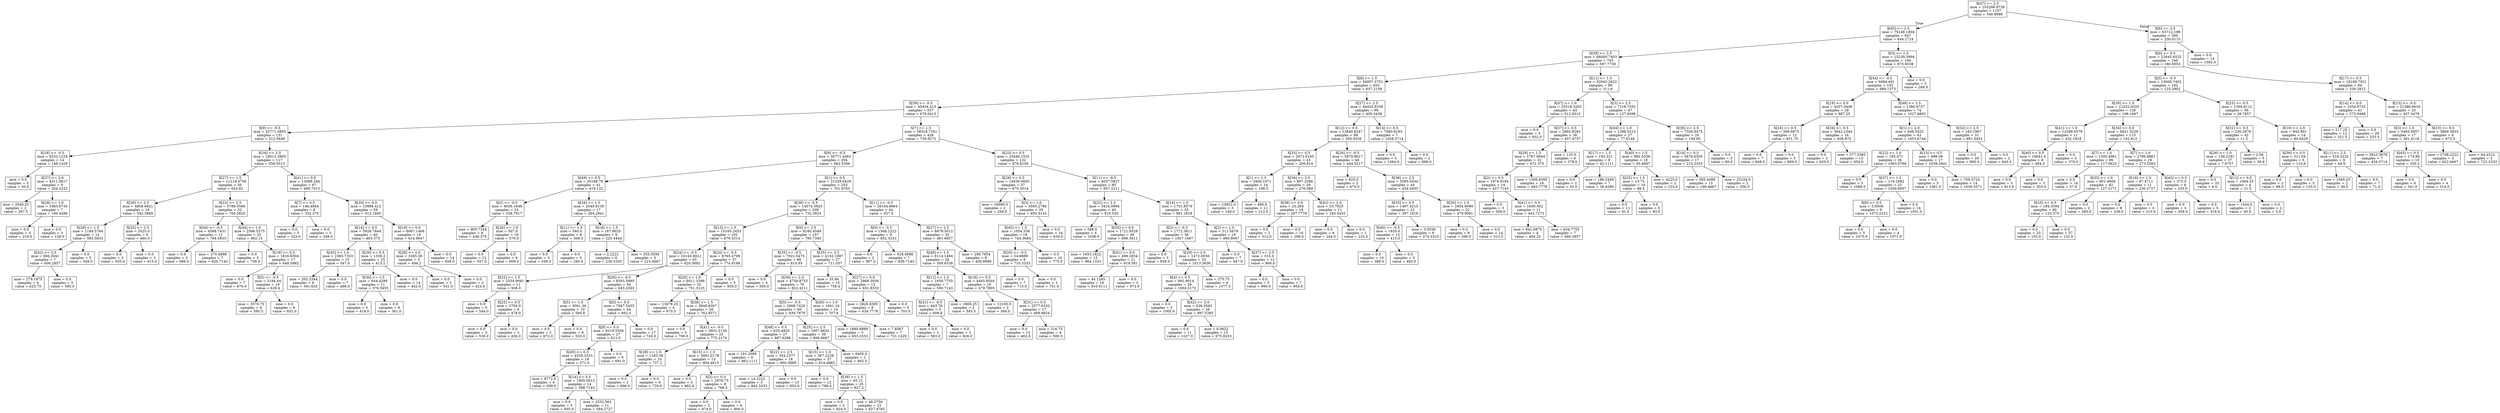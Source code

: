 digraph Tree {
node [shape=box] ;
0 [label="X[47] <= 2.5\nmse = 103286.9726\nsamples = 1107\nvalue = 546.8988"] ;
1 [label="X[45] <= 2.5\nmse = 75148.1804\nsamples = 847\nvalue = 644.1724"] ;
0 -> 1 [labeldistance=2.5, labelangle=45, headlabel="True"] ;
2 [label="X[39] <= 2.5\nmse = 66000.7403\nsamples = 743\nvalue = 597.7739"] ;
1 -> 2 ;
3 [label="X[8] <= 1.5\nmse = 54957.5751\nsamples = 653\nvalue = 637.2159"] ;
2 -> 3 ;
4 [label="X[39] <= -0.5\nmse = 45434.413\nsamples = 557\nvalue = 678.0413"] ;
3 -> 4 ;
5 [label="X[9] <= -0.5\nmse = 32771.0855\nsamples = 131\nvalue = 512.5649"] ;
4 -> 5 ;
6 [label="X[18] <= -0.5\nmse = 8232.1224\nsamples = 14\nvalue = 149.1429"] ;
5 -> 6 ;
7 [label="mse = 0.0\nsamples = 5\nvalue = 50.0"] ;
6 -> 7 ;
8 [label="X[37] <= 2.0\nmse = 4311.0617\nsamples = 9\nvalue = 204.2222"] ;
6 -> 8 ;
9 [label="mse = 3540.25\nsamples = 2\nvalue = 287.5"] ;
8 -> 9 ;
10 [label="X[28] <= 1.0\nmse = 1983.6735\nsamples = 7\nvalue = 180.4286"] ;
8 -> 10 ;
11 [label="mse = 0.0\nsamples = 4\nvalue = 219.0"] ;
10 -> 11 ;
12 [label="mse = 0.0\nsamples = 3\nvalue = 129.0"] ;
10 -> 12 ;
13 [label="X[16] <= 2.5\nmse = 18012.3905\nsamples = 117\nvalue = 556.0513"] ;
5 -> 13 ;
14 [label="X[27] <= 1.5\nmse = 11218.4756\nsamples = 50\nvalue = 643.62"] ;
13 -> 14 ;
15 [label="X[29] <= 2.5\nmse = 4858.6821\nsamples = 18\nvalue = 542.3889"] ;
14 -> 15 ;
16 [label="X[28] <= 1.5\nmse = 1184.5764\nsamples = 12\nvalue = 583.5833"] ;
15 -> 16 ;
17 [label="X[42] <= 2.5\nmse = 566.2041\nsamples = 7\nvalue = 608.2857"] ;
16 -> 17 ;
18 [label="mse = 279.1875\nsamples = 4\nvalue = 625.75"] ;
17 -> 18 ;
19 [label="mse = 0.0\nsamples = 3\nvalue = 585.0"] ;
17 -> 19 ;
20 [label="mse = 0.0\nsamples = 5\nvalue = 549.0"] ;
16 -> 20 ;
21 [label="X[35] <= 2.5\nmse = 2025.0\nsamples = 6\nvalue = 460.0"] ;
15 -> 21 ;
22 [label="mse = 0.0\nsamples = 3\nvalue = 505.0"] ;
21 -> 22 ;
23 [label="mse = 0.0\nsamples = 3\nvalue = 415.0"] ;
21 -> 23 ;
24 [label="X[22] <= 2.5\nmse = 5789.0586\nsamples = 32\nvalue = 700.5625"] ;
14 -> 24 ;
25 [label="X[44] <= -0.5\nmse = 4568.7431\nsamples = 12\nvalue = 764.5833"] ;
24 -> 25 ;
26 [label="mse = 0.0\nsamples = 5\nvalue = 686.0"] ;
25 -> 26 ;
27 [label="mse = 270.4898\nsamples = 7\nvalue = 820.7143"] ;
25 -> 27 ;
28 [label="X[44] <= 1.0\nmse = 2586.5275\nsamples = 20\nvalue = 662.15"] ;
24 -> 28 ;
29 [label="mse = 0.0\nsamples = 3\nvalue = 739.0"] ;
28 -> 29 ;
30 [label="X[18] <= 0.5\nmse = 1816.8304\nsamples = 17\nvalue = 648.5882"] ;
28 -> 30 ;
31 [label="mse = 0.0\nsamples = 7\nvalue = 676.0"] ;
30 -> 31 ;
32 [label="X[5] <= -0.5\nmse = 2194.44\nsamples = 10\nvalue = 629.4"] ;
30 -> 32 ;
33 [label="mse = 3570.75\nsamples = 4\nvalue = 595.5"] ;
32 -> 33 ;
34 [label="mse = 0.0\nsamples = 6\nvalue = 652.0"] ;
32 -> 34 ;
35 [label="X[41] <= 0.0\nmse = 13089.284\nsamples = 67\nvalue = 490.7015"] ;
13 -> 35 ;
36 [label="X[7] <= 0.5\nmse = 146.4844\nsamples = 8\nvalue = 332.375"] ;
35 -> 36 ;
37 [label="mse = 0.0\nsamples = 5\nvalue = 323.0"] ;
36 -> 37 ;
38 [label="mse = 0.0\nsamples = 3\nvalue = 348.0"] ;
36 -> 38 ;
39 [label="X[20] <= 0.0\nmse = 10984.412\nsamples = 59\nvalue = 512.1695"] ;
35 -> 39 ;
40 [label="X[14] <= 0.5\nmse = 5926.7844\nsamples = 40\nvalue = 463.375"] ;
39 -> 40 ;
41 [label="X[45] <= 1.0\nmse = 2383.7333\nsamples = 15\nvalue = 547.0"] ;
40 -> 41 ;
42 [label="mse = 202.2344\nsamples = 8\nvalue = 591.625"] ;
41 -> 42 ;
43 [label="mse = 0.0\nsamples = 7\nvalue = 496.0"] ;
41 -> 43 ;
44 [label="X[26] <= 0.5\nmse = 1339.2\nsamples = 25\nvalue = 413.2"] ;
40 -> 44 ;
45 [label="X[30] <= 1.5\nmse = 644.4298\nsamples = 11\nvalue = 376.5455"] ;
44 -> 45 ;
46 [label="mse = 0.0\nsamples = 3\nvalue = 418.0"] ;
45 -> 46 ;
47 [label="mse = 0.0\nsamples = 8\nvalue = 361.0"] ;
45 -> 47 ;
48 [label="mse = 0.0\nsamples = 14\nvalue = 442.0"] ;
44 -> 48 ;
49 [label="X[19] <= 0.0\nmse = 6067.1468\nsamples = 19\nvalue = 614.8947"] ;
39 -> 49 ;
50 [label="X[28] <= 1.0\nmse = 3285.36\nsamples = 5\nvalue = 494.2"] ;
49 -> 50 ;
51 [label="mse = 0.0\nsamples = 3\nvalue = 541.0"] ;
50 -> 51 ;
52 [label="mse = 0.0\nsamples = 2\nvalue = 424.0"] ;
50 -> 52 ;
53 [label="mse = 0.0\nsamples = 14\nvalue = 658.0"] ;
49 -> 53 ;
54 [label="X[7] <= 1.5\nmse = 38318.7341\nsamples = 426\nvalue = 728.9272"] ;
4 -> 54 ;
55 [label="X[9] <= -0.5\nmse = 30771.4463\nsamples = 294\nvalue = 662.5306"] ;
54 -> 55 ;
56 [label="X[49] <= 0.5\nmse = 20188.79\nsamples = 41\nvalue = 419.122"] ;
55 -> 56 ;
57 [label="X[2] <= -0.5\nmse = 4036.1649\nsamples = 24\nvalue = 528.7917"] ;
56 -> 57 ;
58 [label="mse = 905.7344\nsamples = 8\nvalue = 446.375"] ;
57 -> 58 ;
59 [label="X[26] <= 1.0\nmse = 507.0\nsamples = 16\nvalue = 570.0"] ;
57 -> 59 ;
60 [label="mse = 0.0\nsamples = 12\nvalue = 557.0"] ;
59 -> 60 ;
61 [label="mse = 0.0\nsamples = 4\nvalue = 609.0"] ;
59 -> 61 ;
62 [label="X[34] <= 1.5\nmse = 2040.9135\nsamples = 17\nvalue = 264.2941"] ;
56 -> 62 ;
63 [label="X[11] <= 1.5\nmse = 540.0\nsamples = 8\nvalue = 308.0"] ;
62 -> 63 ;
64 [label="mse = 0.0\nsamples = 3\nvalue = 338.0"] ;
63 -> 64 ;
65 [label="mse = 0.0\nsamples = 5\nvalue = 290.0"] ;
63 -> 65 ;
66 [label="X[18] <= 1.5\nmse = 167.8025\nsamples = 9\nvalue = 225.4444"] ;
62 -> 66 ;
67 [label="mse = 2.2222\nsamples = 6\nvalue = 230.3333"] ;
66 -> 67 ;
68 [label="mse = 355.5556\nsamples = 3\nvalue = 215.6667"] ;
66 -> 68 ;
69 [label="X[1] <= 0.5\nmse = 21329.0429\nsamples = 253\nvalue = 701.9763"] ;
55 -> 69 ;
70 [label="X[36] <= -0.5\nmse = 14574.5925\nsamples = 209\nvalue = 732.3923"] ;
69 -> 70 ;
71 [label="X[13] <= 1.5\nmse = 15165.2453\nsamples = 102\nvalue = 676.4314"] ;
70 -> 71 ;
72 [label="X[24] <= -0.5\nmse = 10143.8021\nsamples = 65\nvalue = 620.3692"] ;
71 -> 72 ;
73 [label="X[22] <= 1.5\nmse = 2554.9091\nsamples = 11\nvalue = 508.0"] ;
72 -> 73 ;
74 [label="mse = 0.0\nsamples = 5\nvalue = 544.0"] ;
73 -> 74 ;
75 [label="X[23] <= 0.5\nmse = 2704.0\nsamples = 6\nvalue = 478.0"] ;
73 -> 75 ;
76 [label="mse = 0.0\nsamples = 3\nvalue = 530.0"] ;
75 -> 76 ;
77 [label="mse = 0.0\nsamples = 3\nvalue = 426.0"] ;
75 -> 77 ;
78 [label="X[26] <= -0.5\nmse = 8593.5995\nsamples = 54\nvalue = 643.2593"] ;
72 -> 78 ;
79 [label="X[5] <= 1.5\nmse = 3091.36\nsamples = 10\nvalue = 560.8"] ;
78 -> 79 ;
80 [label="mse = 0.0\nsamples = 2\nvalue = 672.0"] ;
79 -> 80 ;
81 [label="mse = 0.0\nsamples = 8\nvalue = 533.0"] ;
79 -> 81 ;
82 [label="X[0] <= 0.5\nmse = 7947.5455\nsamples = 44\nvalue = 662.0"] ;
78 -> 82 ;
83 [label="X[8] <= 0.0\nmse = 6219.5556\nsamples = 27\nvalue = 611.0"] ;
82 -> 83 ;
84 [label="X[45] <= 0.5\nmse = 4529.3333\nsamples = 18\nvalue = 571.0"] ;
83 -> 84 ;
85 [label="mse = 8772.0\nsamples = 4\nvalue = 509.0"] ;
84 -> 85 ;
86 [label="X[14] <= 0.5\nmse = 1905.0612\nsamples = 14\nvalue = 588.7143"] ;
84 -> 86 ;
87 [label="mse = 0.0\nsamples = 3\nvalue = 605.0"] ;
86 -> 87 ;
88 [label="mse = 2332.562\nsamples = 11\nvalue = 584.2727"] ;
86 -> 88 ;
89 [label="mse = 0.0\nsamples = 9\nvalue = 691.0"] ;
83 -> 89 ;
90 [label="mse = 0.0\nsamples = 17\nvalue = 743.0"] ;
82 -> 90 ;
91 [label="X[24] <= -0.5\nmse = 8765.4799\nsamples = 37\nvalue = 774.9189"] ;
71 -> 91 ;
92 [label="X[26] <= 1.0\nmse = 6011.3398\nsamples = 32\nvalue = 751.3125"] ;
91 -> 92 ;
93 [label="mse = 13678.25\nsamples = 4\nvalue = 670.5"] ;
92 -> 93 ;
94 [label="X[38] <= 1.5\nmse = 3849.8367\nsamples = 28\nvalue = 762.8571"] ;
92 -> 94 ;
95 [label="mse = 0.0\nsamples = 5\nvalue = 706.0"] ;
94 -> 95 ;
96 [label="X[41] <= -0.5\nmse = 3831.2136\nsamples = 23\nvalue = 775.2174"] ;
94 -> 96 ;
97 [label="X[28] <= 1.0\nmse = 1183.36\nsamples = 10\nvalue = 737.2"] ;
96 -> 97 ;
98 [label="mse = 0.0\nsamples = 2\nvalue = 806.0"] ;
97 -> 98 ;
99 [label="mse = 0.0\nsamples = 8\nvalue = 720.0"] ;
97 -> 99 ;
100 [label="X[15] <= 1.5\nmse = 3901.0178\nsamples = 13\nvalue = 804.4615"] ;
96 -> 100 ;
101 [label="mse = 0.0\nsamples = 5\nvalue = 862.0"] ;
100 -> 101 ;
102 [label="X[2] <= 0.0\nmse = 2976.75\nsamples = 8\nvalue = 768.5"] ;
100 -> 102 ;
103 [label="mse = 0.0\nsamples = 2\nvalue = 674.0"] ;
102 -> 103 ;
104 [label="mse = 0.0\nsamples = 6\nvalue = 800.0"] ;
102 -> 104 ;
105 [label="mse = 0.0\nsamples = 5\nvalue = 926.0"] ;
91 -> 105 ;
106 [label="X[0] <= 2.5\nmse = 8180.4549\nsamples = 107\nvalue = 785.7383"] ;
70 -> 106 ;
107 [label="X[35] <= -0.5\nmse = 7021.0475\nsamples = 80\nvalue = 810.95"] ;
106 -> 107 ;
108 [label="mse = 0.0\nsamples = 4\nvalue = 593.0"] ;
107 -> 108 ;
109 [label="X[36] <= 2.0\nmse = 4758.8753\nsamples = 76\nvalue = 822.4211"] ;
107 -> 109 ;
110 [label="X[5] <= -0.5\nmse = 2908.7429\nsamples = 66\nvalue = 839.7879"] ;
109 -> 110 ;
111 [label="X[48] <= 0.5\nmse = 625.4925\nsamples = 27\nvalue = 887.6296"] ;
110 -> 111 ;
112 [label="mse = 191.2099\nsamples = 9\nvalue = 862.1111"] ;
111 -> 112 ;
113 [label="X[22] <= 2.5\nmse = 354.2377\nsamples = 18\nvalue = 900.3889"] ;
111 -> 113 ;
114 [label="mse = 14.2222\nsamples = 3\nvalue = 942.3333"] ;
113 -> 114 ;
115 [label="mse = 0.0\nsamples = 15\nvalue = 892.0"] ;
113 -> 115 ;
116 [label="X[25] <= 2.5\nmse = 1807.8632\nsamples = 39\nvalue = 806.6667"] ;
110 -> 116 ;
117 [label="X[15] <= 1.0\nmse = 367.2228\nsamples = 37\nvalue = 814.4865"] ;
116 -> 117 ;
118 [label="mse = 0.0\nsamples = 12\nvalue = 788.0"] ;
117 -> 118 ;
119 [label="X[38] <= 1.5\nmse = 45.12\nsamples = 25\nvalue = 827.2"] ;
117 -> 119 ;
120 [label="mse = 0.0\nsamples = 2\nvalue = 824.0"] ;
119 -> 120 ;
121 [label="mse = 48.0756\nsamples = 23\nvalue = 827.4783"] ;
119 -> 121 ;
122 [label="mse = 6400.0\nsamples = 2\nvalue = 662.0"] ;
116 -> 122 ;
123 [label="X[40] <= 1.0\nmse = 1841.16\nsamples = 10\nvalue = 707.8"] ;
109 -> 123 ;
124 [label="mse = 1880.8889\nsamples = 3\nvalue = 653.3333"] ;
123 -> 124 ;
125 [label="mse = 7.8367\nsamples = 7\nvalue = 731.1429"] ;
123 -> 125 ;
126 [label="X[35] <= 2.5\nmse = 4152.1097\nsamples = 27\nvalue = 711.037"] ;
106 -> 126 ;
127 [label="mse = 35.84\nsamples = 15\nvalue = 758.4"] ;
126 -> 127 ;
128 [label="X[27] <= 0.0\nmse = 2988.3056\nsamples = 12\nvalue = 651.8333"] ;
126 -> 128 ;
129 [label="mse = 2820.8395\nsamples = 9\nvalue = 634.7778"] ;
128 -> 129 ;
130 [label="mse = 0.0\nsamples = 3\nvalue = 703.0"] ;
128 -> 130 ;
131 [label="X[11] <= -0.5\nmse = 28144.8864\nsamples = 44\nvalue = 557.5"] ;
69 -> 131 ;
132 [label="X[0] <= -0.5\nmse = 1568.2222\nsamples = 9\nvalue = 852.3333"] ;
131 -> 132 ;
133 [label="mse = 0.0\nsamples = 2\nvalue = 907.0"] ;
132 -> 133 ;
134 [label="mse = 918.4898\nsamples = 7\nvalue = 836.7143"] ;
132 -> 134 ;
135 [label="X[27] <= 2.5\nmse = 6878.5012\nsamples = 35\nvalue = 481.6857"] ;
131 -> 135 ;
136 [label="X[48] <= 1.5\nmse = 6114.1494\nsamples = 26\nvalue = 509.6538"] ;
135 -> 136 ;
137 [label="X[11] <= 1.0\nmse = 1650.7755\nsamples = 7\nvalue = 590.7143"] ;
136 -> 137 ;
138 [label="X[41] <= -0.5\nmse = 443.76\nsamples = 5\nvalue = 608.8"] ;
137 -> 138 ;
139 [label="mse = 0.0\nsamples = 2\nvalue = 583.0"] ;
138 -> 139 ;
140 [label="mse = 0.0\nsamples = 3\nvalue = 626.0"] ;
138 -> 140 ;
141 [label="mse = 1806.25\nsamples = 2\nvalue = 545.5"] ;
137 -> 141 ;
142 [label="X[18] <= 0.5\nmse = 4445.8504\nsamples = 19\nvalue = 479.7895"] ;
136 -> 142 ;
143 [label="mse = 12100.0\nsamples = 2\nvalue = 394.0"] ;
142 -> 143 ;
144 [label="X[31] <= 0.5\nmse = 2577.6332\nsamples = 17\nvalue = 489.8824"] ;
142 -> 144 ;
145 [label="mse = 0.0\nsamples = 13\nvalue = 462.0"] ;
144 -> 145 ;
146 [label="mse = 216.75\nsamples = 4\nvalue = 580.5"] ;
144 -> 146 ;
147 [label="mse = 298.7654\nsamples = 9\nvalue = 400.8889"] ;
135 -> 147 ;
148 [label="X[23] <= 0.5\nmse = 23440.1535\nsamples = 132\nvalue = 876.8106"] ;
54 -> 148 ;
149 [label="X[28] <= 0.5\nmse = 14030.6603\nsamples = 37\nvalue = 670.3514"] ;
148 -> 149 ;
150 [label="mse = 16900.0\nsamples = 2\nvalue = 258.0"] ;
149 -> 150 ;
151 [label="X[3] <= 1.0\nmse = 3595.2784\nsamples = 35\nvalue = 693.9143"] ;
149 -> 151 ;
152 [label="X[45] <= 1.5\nmse = 1054.338\nsamples = 19\nvalue = 744.3684"] ;
151 -> 152 ;
153 [label="X[20] <= -0.5\nmse = 24.8889\nsamples = 9\nvalue = 710.3333"] ;
152 -> 153 ;
154 [label="mse = 0.0\nsamples = 7\nvalue = 713.0"] ;
153 -> 154 ;
155 [label="mse = 0.0\nsamples = 2\nvalue = 701.0"] ;
153 -> 155 ;
156 [label="mse = 0.0\nsamples = 10\nvalue = 775.0"] ;
152 -> 156 ;
157 [label="mse = 0.0\nsamples = 16\nvalue = 634.0"] ;
151 -> 157 ;
158 [label="X[11] <= -0.5\nmse = 4037.5827\nsamples = 95\nvalue = 957.2211"] ;
148 -> 158 ;
159 [label="X[22] <= 2.5\nmse = 3414.0994\nsamples = 40\nvalue = 910.525"] ;
158 -> 159 ;
160 [label="mse = 588.0\nsamples = 4\nvalue = 1038.0"] ;
159 -> 160 ;
161 [label="X[35] <= 0.0\nmse = 1721.9529\nsamples = 36\nvalue = 896.3611"] ;
159 -> 161 ;
162 [label="mse = 1653.1822\nsamples = 15\nvalue = 864.1333"] ;
161 -> 162 ;
163 [label="X[41] <= 0.0\nmse = 499.2834\nsamples = 21\nvalue = 919.381"] ;
161 -> 163 ;
164 [label="mse = 44.1265\nsamples = 18\nvalue = 910.6111"] ;
163 -> 164 ;
165 [label="mse = 0.0\nsamples = 3\nvalue = 972.0"] ;
163 -> 165 ;
166 [label="X[14] <= 1.5\nmse = 1751.8579\nsamples = 55\nvalue = 991.1818"] ;
158 -> 166 ;
167 [label="X[2] <= -0.5\nmse = 1772.3611\nsamples = 36\nvalue = 1007.1667"] ;
166 -> 167 ;
168 [label="mse = 0.0\nsamples = 3\nvalue = 939.0"] ;
167 -> 168 ;
169 [label="X[29] <= 2.0\nmse = 1472.6556\nsamples = 33\nvalue = 1013.3636"] ;
167 -> 169 ;
170 [label="X[4] <= 0.5\nmse = 992.8014\nsamples = 29\nvalue = 1004.5172"] ;
169 -> 170 ;
171 [label="mse = 0.0\nsamples = 3\nvalue = 1065.0"] ;
170 -> 171 ;
172 [label="X[42] <= 2.0\nmse = 636.5562\nsamples = 26\nvalue = 997.5385"] ;
170 -> 172 ;
173 [label="mse = 0.0\nsamples = 11\nvalue = 1027.0"] ;
172 -> 173 ;
174 [label="mse = 0.0622\nsamples = 15\nvalue = 975.9333"] ;
172 -> 174 ;
175 [label="mse = 270.75\nsamples = 4\nvalue = 1077.5"] ;
169 -> 175 ;
176 [label="X[2] <= 1.0\nmse = 311.5679\nsamples = 19\nvalue = 960.8947"] ;
166 -> 176 ;
177 [label="mse = 0.0\nsamples = 7\nvalue = 947.0"] ;
176 -> 177 ;
178 [label="X[37] <= 2.5\nmse = 315.0\nsamples = 12\nvalue = 969.0"] ;
176 -> 178 ;
179 [label="mse = 0.0\nsamples = 5\nvalue = 990.0"] ;
178 -> 179 ;
180 [label="mse = 0.0\nsamples = 7\nvalue = 954.0"] ;
178 -> 180 ;
181 [label="X[27] <= 2.5\nmse = 44432.9339\nsamples = 96\nvalue = 400.3438"] ;
3 -> 181 ;
182 [label="X[12] <= 0.5\nmse = 13840.6247\nsamples = 89\nvalue = 350.9326"] ;
181 -> 182 ;
183 [label="X[33] <= 0.5\nmse = 2972.6165\nsamples = 43\nvalue = 250.814"] ;
182 -> 183 ;
184 [label="X[1] <= 1.5\nmse = 3400.1071\nsamples = 14\nvalue = 198.5"] ;
183 -> 184 ;
185 [label="mse = 10952.0\nsamples = 3\nvalue = 149.0"] ;
184 -> 185 ;
186 [label="mse = 490.0\nsamples = 11\nvalue = 212.0"] ;
184 -> 186 ;
187 [label="X[30] <= 2.0\nmse = 807.2366\nsamples = 29\nvalue = 276.069"] ;
183 -> 187 ;
188 [label="X[38] <= 0.0\nmse = 25.284\nsamples = 18\nvalue = 297.7778"] ;
187 -> 188 ;
189 [label="mse = 0.0\nsamples = 2\nvalue = 312.0"] ;
188 -> 189 ;
190 [label="mse = 0.0\nsamples = 16\nvalue = 296.0"] ;
188 -> 190 ;
191 [label="X[42] <= 2.0\nmse = 53.7025\nsamples = 11\nvalue = 240.5455"] ;
187 -> 191 ;
192 [label="mse = 0.0\nsamples = 9\nvalue = 244.0"] ;
191 -> 192 ;
193 [label="mse = 0.0\nsamples = 2\nvalue = 225.0"] ;
191 -> 193 ;
194 [label="X[26] <= -0.5\nmse = 5870.9017\nsamples = 46\nvalue = 444.5217"] ;
182 -> 194 ;
195 [label="mse = 625.0\nsamples = 2\nvalue = 675.0"] ;
194 -> 195 ;
196 [label="X[38] <= 2.5\nmse = 3585.0434\nsamples = 44\nvalue = 434.0455"] ;
194 -> 196 ;
197 [label="X[33] <= 0.5\nmse = 1497.4215\nsamples = 22\nvalue = 397.1818"] ;
196 -> 197 ;
198 [label="X[40] <= -0.5\nmse = 1920.0\nsamples = 13\nvalue = 413.0"] ;
197 -> 198 ;
199 [label="mse = 0.0\nsamples = 10\nvalue = 389.0"] ;
198 -> 199 ;
200 [label="mse = 0.0\nsamples = 3\nvalue = 493.0"] ;
198 -> 200 ;
201 [label="mse = 3.5556\nsamples = 9\nvalue = 374.3333"] ;
197 -> 201 ;
202 [label="X[20] <= 1.5\nmse = 2954.8099\nsamples = 22\nvalue = 470.9091"] ;
196 -> 202 ;
203 [label="mse = 0.0\nsamples = 8\nvalue = 399.0"] ;
202 -> 203 ;
204 [label="mse = 0.0\nsamples = 14\nvalue = 512.0"] ;
202 -> 204 ;
205 [label="X[14] <= 0.5\nmse = 7680.8163\nsamples = 7\nvalue = 1028.5714"] ;
181 -> 205 ;
206 [label="mse = 0.0\nsamples = 5\nvalue = 1084.0"] ;
205 -> 206 ;
207 [label="mse = 0.0\nsamples = 2\nvalue = 890.0"] ;
205 -> 207 ;
208 [label="X[11] <= 1.5\nmse = 52942.2622\nsamples = 90\nvalue = 311.6"] ;
2 -> 208 ;
209 [label="X[47] <= 1.0\nmse = 25518.3202\nsamples = 43\nvalue = 512.6512"] ;
208 -> 209 ;
210 [label="mse = 0.0\nsamples = 5\nvalue = 932.0"] ;
209 -> 210 ;
211 [label="X[37] <= 0.5\nmse = 2692.8283\nsamples = 38\nvalue = 457.4737"] ;
209 -> 211 ;
212 [label="X[29] <= 1.5\nmse = 1767.9844\nsamples = 32\nvalue = 472.375"] ;
211 -> 212 ;
213 [label="X[2] <= 0.5\nmse = 1974.9184\nsamples = 14\nvalue = 457.7143"] ;
212 -> 213 ;
214 [label="mse = 0.0\nsamples = 3\nvalue = 509.0"] ;
213 -> 214 ;
215 [label="X[41] <= 0.5\nmse = 1600.562\nsamples = 11\nvalue = 443.7273"] ;
213 -> 215 ;
216 [label="mse = 841.6875\nsamples = 4\nvalue = 404.25"] ;
215 -> 216 ;
217 [label="mse = 634.7755\nsamples = 7\nvalue = 466.2857"] ;
215 -> 217 ;
218 [label="mse = 1309.8395\nsamples = 18\nvalue = 483.7778"] ;
212 -> 218 ;
219 [label="mse = 125.0\nsamples = 6\nvalue = 378.0"] ;
211 -> 219 ;
220 [label="X[3] <= 2.5\nmse = 7216.7352\nsamples = 47\nvalue = 127.6596"] ;
208 -> 220 ;
221 [label="X[44] <= 1.0\nmse = 1296.5213\nsamples = 27\nvalue = 77.8148"] ;
220 -> 221 ;
222 [label="X[17] <= 1.5\nmse = 192.321\nsamples = 9\nvalue = 42.1111"] ;
221 -> 222 ;
223 [label="mse = 0.0\nsamples = 2\nvalue = 55.0"] ;
222 -> 223 ;
224 [label="mse = 186.2449\nsamples = 7\nvalue = 38.4286"] ;
222 -> 224 ;
225 [label="X[40] <= 1.5\nmse = 892.5556\nsamples = 18\nvalue = 95.6667"] ;
221 -> 225 ;
226 [label="X[25] <= 1.5\nmse = 13.75\nsamples = 16\nvalue = 88.5"] ;
225 -> 226 ;
227 [label="mse = 0.0\nsamples = 11\nvalue = 91.0"] ;
226 -> 227 ;
228 [label="mse = 0.0\nsamples = 5\nvalue = 83.0"] ;
226 -> 228 ;
229 [label="mse = 4225.0\nsamples = 2\nvalue = 153.0"] ;
225 -> 229 ;
230 [label="X[30] <= 2.5\nmse = 7326.9475\nsamples = 20\nvalue = 194.95"] ;
220 -> 230 ;
231 [label="X[18] <= 0.5\nmse = 5876.6505\nsamples = 17\nvalue = 215.2353"] ;
230 -> 231 ;
232 [label="mse = 585.4489\nsamples = 15\nvalue = 196.4667"] ;
231 -> 232 ;
233 [label="mse = 23104.0\nsamples = 2\nvalue = 356.0"] ;
231 -> 233 ;
234 [label="mse = 0.0\nsamples = 3\nvalue = 80.0"] ;
230 -> 234 ;
235 [label="X[3] <= 1.5\nmse = 15239.3994\nsamples = 104\nvalue = 975.6538"] ;
1 -> 235 ;
236 [label="X[44] <= -0.5\nmse = 6084.491\nsamples = 102\nvalue = 989.1373"] ;
235 -> 236 ;
237 [label="X[19] <= 0.0\nmse = 4207.0446\nsamples = 28\nvalue = 887.25"] ;
236 -> 237 ;
238 [label="X[24] <= 0.5\nmse = 369.6875\nsamples = 12\nvalue = 831.75"] ;
237 -> 238 ;
239 [label="mse = 0.0\nsamples = 7\nvalue = 848.0"] ;
238 -> 239 ;
240 [label="mse = 0.0\nsamples = 5\nvalue = 809.0"] ;
238 -> 240 ;
241 [label="X[34] <= 0.5\nmse = 3042.2344\nsamples = 16\nvalue = 928.875"] ;
237 -> 241 ;
242 [label="mse = 0.0\nsamples = 3\nvalue = 820.0"] ;
241 -> 242 ;
243 [label="mse = 377.5385\nsamples = 13\nvalue = 954.0"] ;
241 -> 243 ;
244 [label="X[48] <= 2.5\nmse = 1380.6737\nsamples = 74\nvalue = 1027.6892"] ;
236 -> 244 ;
245 [label="X[1] <= 2.0\nmse = 646.5452\nsamples = 43\nvalue = 1053.6744"] ;
244 -> 245 ;
246 [label="X[22] <= 1.0\nmse = 193.071\nsamples = 26\nvalue = 1063.0769"] ;
245 -> 246 ;
247 [label="mse = 0.0\nsamples = 3\nvalue = 1089.0"] ;
246 -> 247 ;
248 [label="X[37] <= 1.5\nmse = 119.1682\nsamples = 23\nvalue = 1059.6957"] ;
246 -> 248 ;
249 [label="X[6] <= 0.5\nmse = 3.9506\nsamples = 9\nvalue = 1073.2222"] ;
248 -> 249 ;
250 [label="mse = 0.0\nsamples = 5\nvalue = 1075.0"] ;
249 -> 250 ;
251 [label="mse = 0.0\nsamples = 4\nvalue = 1071.0"] ;
249 -> 251 ;
252 [label="mse = 0.0\nsamples = 14\nvalue = 1051.0"] ;
248 -> 252 ;
253 [label="X[13] <= 0.5\nmse = 998.09\nsamples = 17\nvalue = 1039.2941"] ;
245 -> 253 ;
254 [label="mse = 0.0\nsamples = 3\nvalue = 1081.0"] ;
253 -> 254 ;
255 [label="mse = 759.3724\nsamples = 14\nvalue = 1030.3571"] ;
253 -> 255 ;
256 [label="X[32] <= 2.5\nmse = 163.1967\nsamples = 31\nvalue = 991.6452"] ;
244 -> 256 ;
257 [label="mse = 0.0\nsamples = 29\nvalue = 995.0"] ;
256 -> 257 ;
258 [label="mse = 0.0\nsamples = 2\nvalue = 943.0"] ;
256 -> 258 ;
259 [label="mse = 0.0\nsamples = 2\nvalue = 288.0"] ;
235 -> 259 ;
260 [label="X[6] <= 2.5\nmse = 63712.196\nsamples = 260\nvalue = 230.0115"] ;
0 -> 260 [labeldistance=2.5, labelangle=-45, headlabel="False"] ;
261 [label="X[0] <= 0.5\nmse = 22645.6525\nsamples = 246\nvalue = 180.9553"] ;
260 -> 261 ;
262 [label="X[5] <= -0.5\nmse = 13008.7402\nsamples = 182\nvalue = 125.2802"] ;
261 -> 262 ;
263 [label="X[39] <= 1.5\nmse = 12232.9325\nsamples = 126\nvalue = 168.1667"] ;
262 -> 263 ;
264 [label="X[41] <= 1.0\nmse = 12299.0579\nsamples = 11\nvalue = 432.1818"] ;
263 -> 264 ;
265 [label="X[40] <= 0.5\nmse = 16641.0\nsamples = 6\nvalue = 484.0"] ;
264 -> 265 ;
266 [label="mse = 0.0\nsamples = 3\nvalue = 613.0"] ;
265 -> 266 ;
267 [label="mse = 0.0\nsamples = 3\nvalue = 355.0"] ;
265 -> 267 ;
268 [label="mse = 0.0\nsamples = 5\nvalue = 370.0"] ;
264 -> 268 ;
269 [label="X[34] <= 0.0\nmse = 4921.5229\nsamples = 115\nvalue = 142.913"] ;
263 -> 269 ;
270 [label="X[7] <= 1.0\nmse = 1300.4961\nsamples = 96\nvalue = 117.0625"] ;
269 -> 270 ;
271 [label="mse = 0.0\nsamples = 14\nvalue = 57.0"] ;
270 -> 271 ;
272 [label="X[35] <= 1.0\nmse = 801.4604\nsamples = 82\nvalue = 127.3171"] ;
270 -> 272 ;
273 [label="X[25] <= 0.5\nmse = 184.3594\nsamples = 80\nvalue = 123.375"] ;
272 -> 273 ;
274 [label="mse = 0.0\nsamples = 23\nvalue = 102.0"] ;
273 -> 274 ;
275 [label="mse = 0.0\nsamples = 57\nvalue = 132.0"] ;
273 -> 275 ;
276 [label="mse = 0.0\nsamples = 2\nvalue = 285.0"] ;
272 -> 276 ;
277 [label="X[7] <= 1.0\nmse = 2780.9861\nsamples = 19\nvalue = 273.5263"] ;
269 -> 277 ;
278 [label="X[19] <= 1.0\nmse = 87.4711\nsamples = 11\nvalue = 230.2727"] ;
277 -> 278 ;
279 [label="mse = 0.0\nsamples = 8\nvalue = 236.0"] ;
278 -> 279 ;
280 [label="mse = 0.0\nsamples = 3\nvalue = 215.0"] ;
278 -> 280 ;
281 [label="X[43] <= 0.5\nmse = 375.0\nsamples = 8\nvalue = 333.0"] ;
277 -> 281 ;
282 [label="mse = 0.0\nsamples = 3\nvalue = 358.0"] ;
281 -> 282 ;
283 [label="mse = 0.0\nsamples = 5\nvalue = 318.0"] ;
281 -> 283 ;
284 [label="X[23] <= 0.5\nmse = 1304.8112\nsamples = 56\nvalue = 28.7857"] ;
262 -> 284 ;
285 [label="X[31] <= 0.5\nmse = 230.2976\nsamples = 42\nvalue = 11.5"] ;
284 -> 285 ;
286 [label="X[26] <= 1.0\nmse = 138.2191\nsamples = 37\nvalue = 7.6757"] ;
285 -> 286 ;
287 [label="mse = 0.0\nsamples = 33\nvalue = 6.0"] ;
286 -> 287 ;
288 [label="X[12] <= 0.5\nmse = 1064.25\nsamples = 4\nvalue = 21.5"] ;
286 -> 288 ;
289 [label="mse = 1444.0\nsamples = 2\nvalue = 40.0"] ;
288 -> 289 ;
290 [label="mse = 0.0\nsamples = 2\nvalue = 3.0"] ;
288 -> 290 ;
291 [label="mse = 2.56\nsamples = 5\nvalue = 39.8"] ;
285 -> 291 ;
292 [label="X[10] <= 2.0\nmse = 942.801\nsamples = 14\nvalue = 80.6429"] ;
284 -> 292 ;
293 [label="X[36] <= 0.5\nmse = 311.04\nsamples = 5\nvalue = 110.6"] ;
292 -> 293 ;
294 [label="mse = 0.0\nsamples = 2\nvalue = 89.0"] ;
293 -> 294 ;
295 [label="mse = 0.0\nsamples = 3\nvalue = 125.0"] ;
293 -> 295 ;
296 [label="X[11] <= 2.5\nmse = 518.2222\nsamples = 9\nvalue = 64.0"] ;
292 -> 296 ;
297 [label="mse = 1560.25\nsamples = 2\nvalue = 39.5"] ;
296 -> 297 ;
298 [label="mse = 0.0\nsamples = 7\nvalue = 71.0"] ;
296 -> 298 ;
299 [label="X[17] <= 0.5\nmse = 16168.7021\nsamples = 64\nvalue = 339.2812"] ;
261 -> 299 ;
300 [label="X[14] <= 0.0\nmse = 1034.9732\nsamples = 41\nvalue = 273.0488"] ;
299 -> 300 ;
301 [label="mse = 217.25\nsamples = 12\nvalue = 321.5"] ;
300 -> 301 ;
302 [label="mse = 0.0\nsamples = 29\nvalue = 253.0"] ;
300 -> 302 ;
303 [label="X[15] <= -0.5\nmse = 21386.6616\nsamples = 23\nvalue = 457.3478"] ;
299 -> 303 ;
304 [label="X[3] <= 1.0\nmse = 5465.0657\nsamples = 17\nvalue = 381.4118"] ;
303 -> 304 ;
305 [label="mse = 3923.3878\nsamples = 7\nvalue = 454.5714"] ;
304 -> 305 ;
306 [label="X[43] <= 0.5\nmse = 174.96\nsamples = 10\nvalue = 330.2"] ;
304 -> 306 ;
307 [label="mse = 0.0\nsamples = 6\nvalue = 341.0"] ;
306 -> 307 ;
308 [label="mse = 0.0\nsamples = 4\nvalue = 314.0"] ;
306 -> 308 ;
309 [label="X[15] <= 0.5\nmse = 3869.5833\nsamples = 6\nvalue = 672.5"] ;
303 -> 309 ;
310 [label="mse = 2708.2222\nsamples = 3\nvalue = 622.6667"] ;
309 -> 310 ;
311 [label="mse = 64.2222\nsamples = 3\nvalue = 722.3333"] ;
309 -> 311 ;
312 [label="mse = 0.0\nsamples = 14\nvalue = 1092.0"] ;
260 -> 312 ;
}